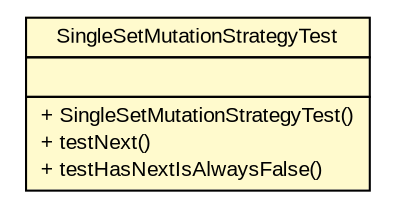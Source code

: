 #!/usr/local/bin/dot
#
# Class diagram 
# Generated by UMLGraph version R5_6 (http://www.umlgraph.org/)
#

digraph G {
	edge [fontname="arial",fontsize=10,labelfontname="arial",labelfontsize=10];
	node [fontname="arial",fontsize=10,shape=plaintext];
	nodesep=0.25;
	ranksep=0.5;
	// com.github.mkolisnyk.muto.generator.strategies.SingleSetMutationStrategyTest
	c435 [label=<<table title="com.github.mkolisnyk.muto.generator.strategies.SingleSetMutationStrategyTest" border="0" cellborder="1" cellspacing="0" cellpadding="2" port="p" bgcolor="lemonChiffon" href="./SingleSetMutationStrategyTest.html">
		<tr><td><table border="0" cellspacing="0" cellpadding="1">
<tr><td align="center" balign="center"> SingleSetMutationStrategyTest </td></tr>
		</table></td></tr>
		<tr><td><table border="0" cellspacing="0" cellpadding="1">
<tr><td align="left" balign="left">  </td></tr>
		</table></td></tr>
		<tr><td><table border="0" cellspacing="0" cellpadding="1">
<tr><td align="left" balign="left"> + SingleSetMutationStrategyTest() </td></tr>
<tr><td align="left" balign="left"> + testNext() </td></tr>
<tr><td align="left" balign="left"> + testHasNextIsAlwaysFalse() </td></tr>
		</table></td></tr>
		</table>>, URL="./SingleSetMutationStrategyTest.html", fontname="arial", fontcolor="black", fontsize=10.0];
}

